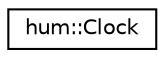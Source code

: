 digraph "Graphical Class Hierarchy"
{
  edge [fontname="Helvetica",fontsize="10",labelfontname="Helvetica",labelfontsize="10"];
  node [fontname="Helvetica",fontsize="10",shape=record];
  rankdir="LR";
  Node1 [label="hum::Clock",height=0.2,width=0.4,color="black", fillcolor="white", style="filled",URL="$classhum_1_1Clock.html",tooltip="Class for measuring intervals of time. "];
}
